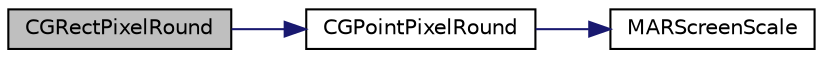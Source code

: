 digraph "CGRectPixelRound"
{
  edge [fontname="Helvetica",fontsize="10",labelfontname="Helvetica",labelfontsize="10"];
  node [fontname="Helvetica",fontsize="10",shape=record];
  rankdir="LR";
  Node76 [label="CGRectPixelRound",height=0.2,width=0.4,color="black", fillcolor="grey75", style="filled", fontcolor="black"];
  Node76 -> Node77 [color="midnightblue",fontsize="10",style="solid"];
  Node77 [label="CGPointPixelRound",height=0.2,width=0.4,color="black", fillcolor="white", style="filled",URL="$_m_a_r_c_g_utilities_8h.html#a11b21d0365206be5efed58195bb5eea6",tooltip="round point value for pixel-aligned "];
  Node77 -> Node78 [color="midnightblue",fontsize="10",style="solid"];
  Node78 [label="MARScreenScale",height=0.2,width=0.4,color="black", fillcolor="white", style="filled",URL="$_m_a_r_c_g_utilities_8h.html#ae05c41eef2463bf1185ca148c48b1841",tooltip="Get main screen&#39;s scale. "];
}
